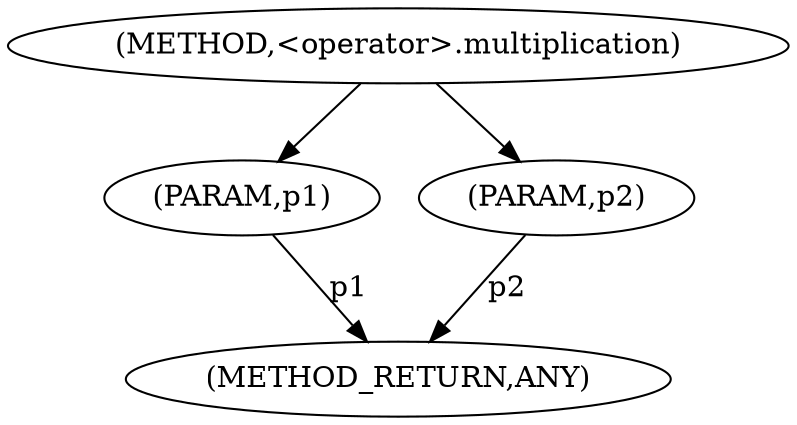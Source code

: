 digraph "&lt;operator&gt;.multiplication" {  
"216" [label = <(METHOD,&lt;operator&gt;.multiplication)> ]
"220" [label = <(METHOD_RETURN,ANY)> ]
"217" [label = <(PARAM,p1)> ]
"218" [label = <(PARAM,p2)> ]
  "217" -> "220"  [ label = "p1"] 
  "218" -> "220"  [ label = "p2"] 
  "216" -> "217" 
  "216" -> "218" 
}
